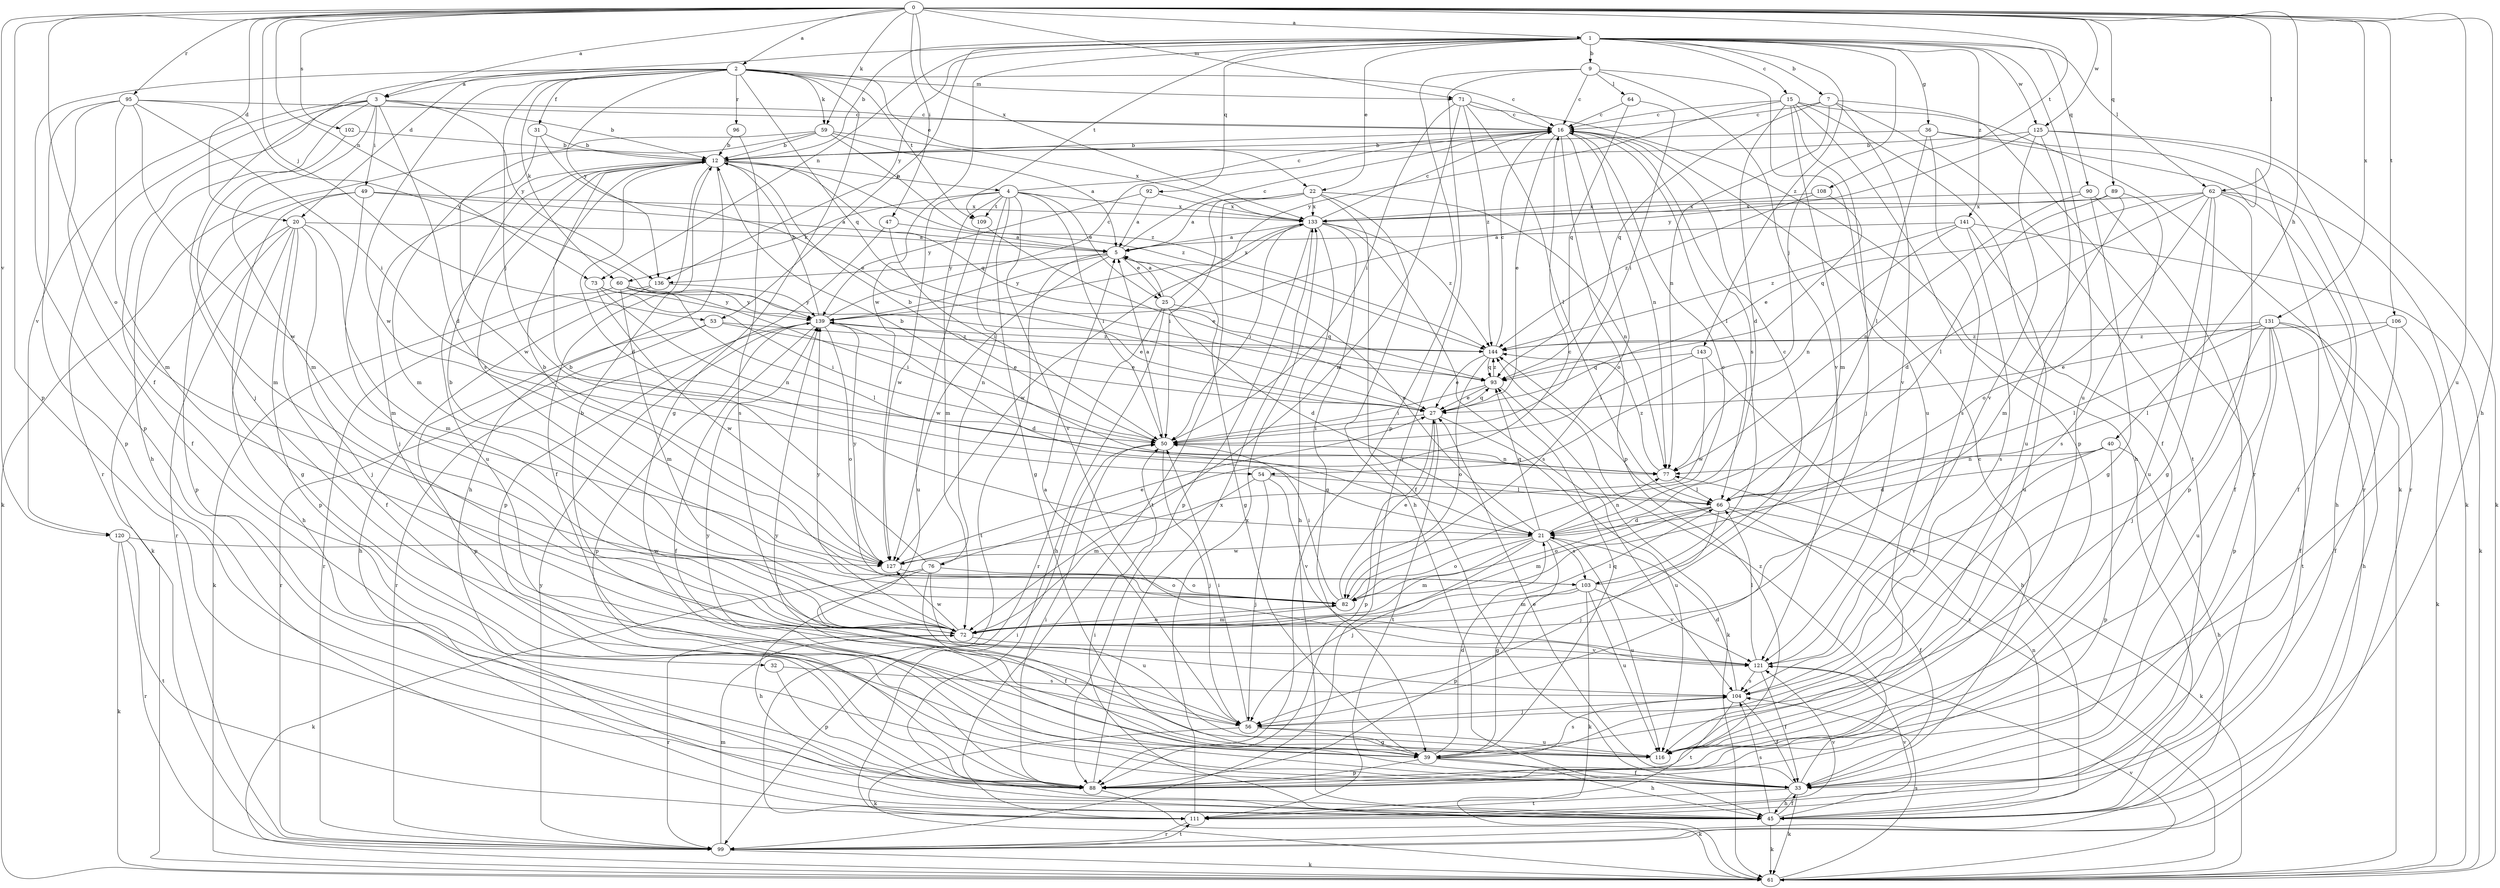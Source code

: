 strict digraph  {
0;
1;
2;
3;
4;
5;
7;
9;
12;
15;
16;
20;
21;
22;
25;
27;
31;
32;
33;
36;
39;
40;
45;
47;
49;
50;
53;
54;
56;
59;
60;
61;
62;
64;
66;
71;
72;
73;
76;
77;
82;
88;
89;
90;
92;
93;
95;
96;
99;
102;
103;
104;
106;
108;
109;
111;
116;
120;
121;
125;
127;
131;
133;
136;
139;
141;
143;
144;
0 -> 1  [label=a];
0 -> 2  [label=a];
0 -> 3  [label=a];
0 -> 20  [label=d];
0 -> 40  [label=h];
0 -> 45  [label=h];
0 -> 47  [label=i];
0 -> 53  [label=j];
0 -> 59  [label=k];
0 -> 62  [label=l];
0 -> 71  [label=m];
0 -> 73  [label=n];
0 -> 82  [label=o];
0 -> 88  [label=p];
0 -> 89  [label=q];
0 -> 95  [label=r];
0 -> 102  [label=s];
0 -> 106  [label=t];
0 -> 108  [label=t];
0 -> 116  [label=u];
0 -> 120  [label=v];
0 -> 125  [label=w];
0 -> 131  [label=x];
0 -> 133  [label=x];
1 -> 7  [label=b];
1 -> 9  [label=b];
1 -> 12  [label=b];
1 -> 15  [label=c];
1 -> 20  [label=d];
1 -> 22  [label=e];
1 -> 36  [label=g];
1 -> 53  [label=j];
1 -> 54  [label=j];
1 -> 62  [label=l];
1 -> 73  [label=n];
1 -> 90  [label=q];
1 -> 92  [label=q];
1 -> 109  [label=t];
1 -> 116  [label=u];
1 -> 125  [label=w];
1 -> 127  [label=w];
1 -> 136  [label=y];
1 -> 141  [label=z];
1 -> 143  [label=z];
2 -> 3  [label=a];
2 -> 16  [label=c];
2 -> 22  [label=e];
2 -> 31  [label=f];
2 -> 39  [label=g];
2 -> 54  [label=j];
2 -> 56  [label=j];
2 -> 59  [label=k];
2 -> 60  [label=k];
2 -> 71  [label=m];
2 -> 88  [label=p];
2 -> 93  [label=q];
2 -> 96  [label=r];
2 -> 109  [label=t];
2 -> 127  [label=w];
2 -> 136  [label=y];
3 -> 12  [label=b];
3 -> 16  [label=c];
3 -> 21  [label=d];
3 -> 32  [label=f];
3 -> 45  [label=h];
3 -> 49  [label=i];
3 -> 72  [label=m];
3 -> 99  [label=r];
3 -> 120  [label=v];
3 -> 136  [label=y];
4 -> 16  [label=c];
4 -> 25  [label=e];
4 -> 39  [label=g];
4 -> 50  [label=i];
4 -> 60  [label=k];
4 -> 72  [label=m];
4 -> 76  [label=n];
4 -> 109  [label=t];
4 -> 121  [label=v];
4 -> 127  [label=w];
4 -> 133  [label=x];
5 -> 16  [label=c];
5 -> 25  [label=e];
5 -> 39  [label=g];
5 -> 111  [label=t];
5 -> 127  [label=w];
5 -> 136  [label=y];
5 -> 139  [label=y];
7 -> 16  [label=c];
7 -> 77  [label=n];
7 -> 93  [label=q];
7 -> 99  [label=r];
7 -> 111  [label=t];
7 -> 121  [label=v];
9 -> 16  [label=c];
9 -> 64  [label=l];
9 -> 88  [label=p];
9 -> 99  [label=r];
9 -> 116  [label=u];
9 -> 121  [label=v];
12 -> 4  [label=a];
12 -> 21  [label=d];
12 -> 33  [label=f];
12 -> 45  [label=h];
12 -> 56  [label=j];
12 -> 93  [label=q];
12 -> 103  [label=s];
12 -> 116  [label=u];
12 -> 144  [label=z];
15 -> 16  [label=c];
15 -> 21  [label=d];
15 -> 33  [label=f];
15 -> 56  [label=j];
15 -> 61  [label=k];
15 -> 72  [label=m];
15 -> 88  [label=p];
15 -> 139  [label=y];
16 -> 12  [label=b];
16 -> 27  [label=e];
16 -> 66  [label=l];
16 -> 77  [label=n];
16 -> 82  [label=o];
16 -> 88  [label=p];
16 -> 103  [label=s];
20 -> 5  [label=a];
20 -> 33  [label=f];
20 -> 45  [label=h];
20 -> 56  [label=j];
20 -> 61  [label=k];
20 -> 72  [label=m];
20 -> 88  [label=p];
20 -> 99  [label=r];
21 -> 5  [label=a];
21 -> 39  [label=g];
21 -> 56  [label=j];
21 -> 72  [label=m];
21 -> 77  [label=n];
21 -> 82  [label=o];
21 -> 93  [label=q];
21 -> 103  [label=s];
21 -> 116  [label=u];
21 -> 127  [label=w];
22 -> 5  [label=a];
22 -> 33  [label=f];
22 -> 45  [label=h];
22 -> 50  [label=i];
22 -> 77  [label=n];
22 -> 111  [label=t];
22 -> 133  [label=x];
25 -> 5  [label=a];
25 -> 21  [label=d];
25 -> 45  [label=h];
25 -> 93  [label=q];
25 -> 99  [label=r];
25 -> 133  [label=x];
27 -> 50  [label=i];
27 -> 88  [label=p];
27 -> 93  [label=q];
27 -> 111  [label=t];
27 -> 116  [label=u];
31 -> 12  [label=b];
31 -> 27  [label=e];
31 -> 127  [label=w];
32 -> 88  [label=p];
32 -> 104  [label=s];
33 -> 16  [label=c];
33 -> 27  [label=e];
33 -> 45  [label=h];
33 -> 61  [label=k];
33 -> 111  [label=t];
33 -> 144  [label=z];
36 -> 12  [label=b];
36 -> 61  [label=k];
36 -> 66  [label=l];
36 -> 99  [label=r];
36 -> 104  [label=s];
39 -> 21  [label=d];
39 -> 33  [label=f];
39 -> 45  [label=h];
39 -> 88  [label=p];
39 -> 93  [label=q];
39 -> 104  [label=s];
39 -> 139  [label=y];
40 -> 21  [label=d];
40 -> 45  [label=h];
40 -> 77  [label=n];
40 -> 88  [label=p];
40 -> 121  [label=v];
45 -> 33  [label=f];
45 -> 50  [label=i];
45 -> 61  [label=k];
45 -> 77  [label=n];
45 -> 104  [label=s];
45 -> 121  [label=v];
47 -> 5  [label=a];
47 -> 50  [label=i];
47 -> 88  [label=p];
49 -> 5  [label=a];
49 -> 39  [label=g];
49 -> 72  [label=m];
49 -> 88  [label=p];
49 -> 133  [label=x];
50 -> 5  [label=a];
50 -> 12  [label=b];
50 -> 56  [label=j];
50 -> 77  [label=n];
53 -> 27  [label=e];
53 -> 88  [label=p];
53 -> 99  [label=r];
53 -> 144  [label=z];
54 -> 56  [label=j];
54 -> 66  [label=l];
54 -> 72  [label=m];
54 -> 121  [label=v];
56 -> 5  [label=a];
56 -> 39  [label=g];
56 -> 50  [label=i];
56 -> 61  [label=k];
56 -> 116  [label=u];
59 -> 5  [label=a];
59 -> 12  [label=b];
59 -> 61  [label=k];
59 -> 72  [label=m];
59 -> 133  [label=x];
59 -> 144  [label=z];
60 -> 27  [label=e];
60 -> 50  [label=i];
60 -> 61  [label=k];
60 -> 66  [label=l];
60 -> 72  [label=m];
60 -> 139  [label=y];
61 -> 104  [label=s];
61 -> 121  [label=v];
61 -> 144  [label=z];
62 -> 21  [label=d];
62 -> 27  [label=e];
62 -> 33  [label=f];
62 -> 39  [label=g];
62 -> 45  [label=h];
62 -> 82  [label=o];
62 -> 88  [label=p];
62 -> 116  [label=u];
62 -> 133  [label=x];
64 -> 16  [label=c];
64 -> 50  [label=i];
64 -> 93  [label=q];
66 -> 21  [label=d];
66 -> 33  [label=f];
66 -> 56  [label=j];
66 -> 61  [label=k];
66 -> 72  [label=m];
66 -> 82  [label=o];
71 -> 16  [label=c];
71 -> 45  [label=h];
71 -> 50  [label=i];
71 -> 66  [label=l];
71 -> 72  [label=m];
71 -> 144  [label=z];
72 -> 66  [label=l];
72 -> 82  [label=o];
72 -> 99  [label=r];
72 -> 121  [label=v];
72 -> 127  [label=w];
72 -> 139  [label=y];
73 -> 50  [label=i];
73 -> 77  [label=n];
73 -> 127  [label=w];
73 -> 139  [label=y];
76 -> 12  [label=b];
76 -> 16  [label=c];
76 -> 33  [label=f];
76 -> 45  [label=h];
76 -> 61  [label=k];
76 -> 82  [label=o];
76 -> 116  [label=u];
77 -> 12  [label=b];
77 -> 66  [label=l];
77 -> 144  [label=z];
82 -> 12  [label=b];
82 -> 16  [label=c];
82 -> 27  [label=e];
82 -> 50  [label=i];
82 -> 72  [label=m];
88 -> 50  [label=i];
88 -> 61  [label=k];
88 -> 133  [label=x];
89 -> 66  [label=l];
89 -> 72  [label=m];
89 -> 104  [label=s];
89 -> 133  [label=x];
90 -> 33  [label=f];
90 -> 39  [label=g];
90 -> 77  [label=n];
90 -> 133  [label=x];
92 -> 5  [label=a];
92 -> 133  [label=x];
92 -> 139  [label=y];
93 -> 27  [label=e];
93 -> 50  [label=i];
93 -> 61  [label=k];
93 -> 144  [label=z];
95 -> 16  [label=c];
95 -> 33  [label=f];
95 -> 50  [label=i];
95 -> 72  [label=m];
95 -> 88  [label=p];
95 -> 127  [label=w];
95 -> 139  [label=y];
96 -> 12  [label=b];
96 -> 104  [label=s];
99 -> 61  [label=k];
99 -> 72  [label=m];
99 -> 111  [label=t];
99 -> 139  [label=y];
102 -> 12  [label=b];
102 -> 72  [label=m];
103 -> 12  [label=b];
103 -> 16  [label=c];
103 -> 61  [label=k];
103 -> 72  [label=m];
103 -> 88  [label=p];
103 -> 116  [label=u];
103 -> 121  [label=v];
104 -> 21  [label=d];
104 -> 33  [label=f];
104 -> 56  [label=j];
104 -> 111  [label=t];
106 -> 33  [label=f];
106 -> 61  [label=k];
106 -> 66  [label=l];
106 -> 144  [label=z];
108 -> 93  [label=q];
108 -> 133  [label=x];
108 -> 144  [label=z];
109 -> 27  [label=e];
109 -> 116  [label=u];
111 -> 50  [label=i];
111 -> 99  [label=r];
111 -> 121  [label=v];
111 -> 133  [label=x];
116 -> 139  [label=y];
120 -> 61  [label=k];
120 -> 99  [label=r];
120 -> 111  [label=t];
120 -> 127  [label=w];
121 -> 12  [label=b];
121 -> 33  [label=f];
121 -> 66  [label=l];
121 -> 104  [label=s];
125 -> 12  [label=b];
125 -> 61  [label=k];
125 -> 99  [label=r];
125 -> 116  [label=u];
125 -> 121  [label=v];
125 -> 139  [label=y];
127 -> 27  [label=e];
127 -> 82  [label=o];
127 -> 139  [label=y];
131 -> 27  [label=e];
131 -> 33  [label=f];
131 -> 45  [label=h];
131 -> 56  [label=j];
131 -> 66  [label=l];
131 -> 88  [label=p];
131 -> 111  [label=t];
131 -> 116  [label=u];
131 -> 144  [label=z];
133 -> 5  [label=a];
133 -> 16  [label=c];
133 -> 39  [label=g];
133 -> 45  [label=h];
133 -> 50  [label=i];
133 -> 88  [label=p];
133 -> 104  [label=s];
133 -> 127  [label=w];
133 -> 144  [label=z];
136 -> 45  [label=h];
136 -> 99  [label=r];
136 -> 139  [label=y];
139 -> 12  [label=b];
139 -> 16  [label=c];
139 -> 21  [label=d];
139 -> 27  [label=e];
139 -> 33  [label=f];
139 -> 82  [label=o];
139 -> 88  [label=p];
139 -> 99  [label=r];
139 -> 144  [label=z];
141 -> 5  [label=a];
141 -> 61  [label=k];
141 -> 77  [label=n];
141 -> 104  [label=s];
141 -> 116  [label=u];
141 -> 144  [label=z];
143 -> 45  [label=h];
143 -> 50  [label=i];
143 -> 93  [label=q];
143 -> 127  [label=w];
144 -> 16  [label=c];
144 -> 27  [label=e];
144 -> 82  [label=o];
144 -> 93  [label=q];
}
